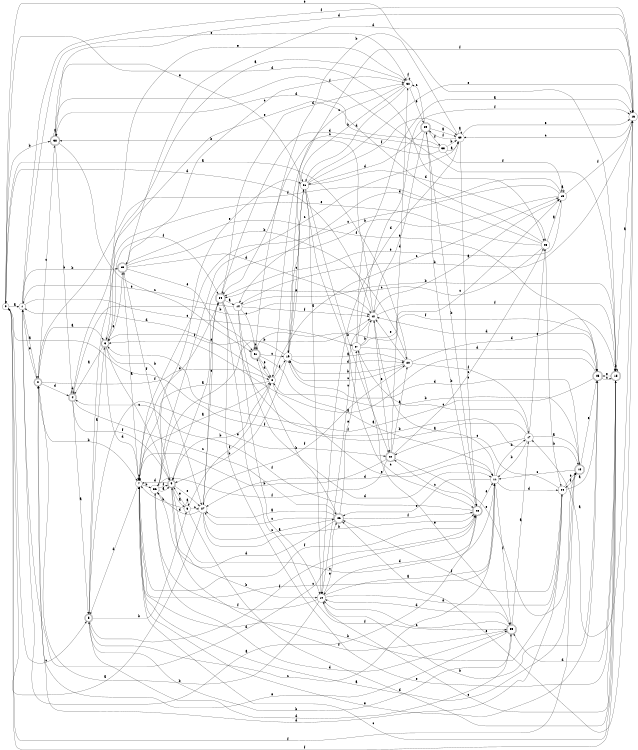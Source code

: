 digraph n32_7 {
__start0 [label="" shape="none"];

rankdir=LR;
size="8,5";

s0 [style="filled", color="black", fillcolor="white" shape="circle", label="0"];
s1 [style="filled", color="black", fillcolor="white" shape="circle", label="1"];
s2 [style="rounded,filled", color="black", fillcolor="white" shape="doublecircle", label="2"];
s3 [style="rounded,filled", color="black", fillcolor="white" shape="doublecircle", label="3"];
s4 [style="rounded,filled", color="black", fillcolor="white" shape="doublecircle", label="4"];
s5 [style="rounded,filled", color="black", fillcolor="white" shape="doublecircle", label="5"];
s6 [style="filled", color="black", fillcolor="white" shape="circle", label="6"];
s7 [style="filled", color="black", fillcolor="white" shape="circle", label="7"];
s8 [style="filled", color="black", fillcolor="white" shape="circle", label="8"];
s9 [style="rounded,filled", color="black", fillcolor="white" shape="doublecircle", label="9"];
s10 [style="filled", color="black", fillcolor="white" shape="circle", label="10"];
s11 [style="filled", color="black", fillcolor="white" shape="circle", label="11"];
s12 [style="filled", color="black", fillcolor="white" shape="circle", label="12"];
s13 [style="filled", color="black", fillcolor="white" shape="circle", label="13"];
s14 [style="filled", color="black", fillcolor="white" shape="circle", label="14"];
s15 [style="rounded,filled", color="black", fillcolor="white" shape="doublecircle", label="15"];
s16 [style="filled", color="black", fillcolor="white" shape="circle", label="16"];
s17 [style="filled", color="black", fillcolor="white" shape="circle", label="17"];
s18 [style="rounded,filled", color="black", fillcolor="white" shape="doublecircle", label="18"];
s19 [style="filled", color="black", fillcolor="white" shape="circle", label="19"];
s20 [style="filled", color="black", fillcolor="white" shape="circle", label="20"];
s21 [style="filled", color="black", fillcolor="white" shape="circle", label="21"];
s22 [style="rounded,filled", color="black", fillcolor="white" shape="doublecircle", label="22"];
s23 [style="filled", color="black", fillcolor="white" shape="circle", label="23"];
s24 [style="filled", color="black", fillcolor="white" shape="circle", label="24"];
s25 [style="rounded,filled", color="black", fillcolor="white" shape="doublecircle", label="25"];
s26 [style="rounded,filled", color="black", fillcolor="white" shape="doublecircle", label="26"];
s27 [style="filled", color="black", fillcolor="white" shape="circle", label="27"];
s28 [style="rounded,filled", color="black", fillcolor="white" shape="doublecircle", label="28"];
s29 [style="rounded,filled", color="black", fillcolor="white" shape="doublecircle", label="29"];
s30 [style="filled", color="black", fillcolor="white" shape="circle", label="30"];
s31 [style="rounded,filled", color="black", fillcolor="white" shape="doublecircle", label="31"];
s32 [style="filled", color="black", fillcolor="white" shape="circle", label="32"];
s33 [style="filled", color="black", fillcolor="white" shape="circle", label="33"];
s34 [style="rounded,filled", color="black", fillcolor="white" shape="doublecircle", label="34"];
s35 [style="rounded,filled", color="black", fillcolor="white" shape="doublecircle", label="35"];
s36 [style="filled", color="black", fillcolor="white" shape="circle", label="36"];
s37 [style="filled", color="black", fillcolor="white" shape="circle", label="37"];
s38 [style="rounded,filled", color="black", fillcolor="white" shape="doublecircle", label="38"];
s39 [style="rounded,filled", color="black", fillcolor="white" shape="doublecircle", label="39"];
s0 -> s1 [label="a"];
s0 -> s38 [label="b"];
s0 -> s5 [label="c"];
s0 -> s23 [label="d"];
s0 -> s15 [label="e"];
s0 -> s18 [label="f"];
s1 -> s2 [label="a"];
s1 -> s39 [label="b"];
s1 -> s37 [label="c"];
s1 -> s28 [label="d"];
s1 -> s32 [label="e"];
s1 -> s16 [label="f"];
s2 -> s3 [label="a"];
s2 -> s7 [label="b"];
s2 -> s38 [label="c"];
s2 -> s4 [label="d"];
s2 -> s1 [label="e"];
s2 -> s8 [label="f"];
s3 -> s4 [label="a"];
s3 -> s27 [label="b"];
s3 -> s9 [label="c"];
s3 -> s7 [label="d"];
s3 -> s39 [label="e"];
s3 -> s34 [label="f"];
s4 -> s5 [label="a"];
s4 -> s12 [label="b"];
s4 -> s26 [label="c"];
s4 -> s4 [label="d"];
s4 -> s32 [label="e"];
s4 -> s9 [label="f"];
s5 -> s3 [label="a"];
s5 -> s6 [label="b"];
s5 -> s11 [label="c"];
s5 -> s35 [label="d"];
s5 -> s22 [label="e"];
s5 -> s28 [label="f"];
s6 -> s6 [label="a"];
s6 -> s7 [label="b"];
s6 -> s27 [label="c"];
s6 -> s15 [label="d"];
s6 -> s9 [label="e"];
s6 -> s8 [label="f"];
s7 -> s8 [label="a"];
s7 -> s36 [label="b"];
s7 -> s7 [label="c"];
s7 -> s5 [label="d"];
s7 -> s34 [label="e"];
s7 -> s28 [label="f"];
s8 -> s7 [label="a"];
s8 -> s9 [label="b"];
s8 -> s13 [label="c"];
s8 -> s1 [label="d"];
s8 -> s11 [label="e"];
s8 -> s19 [label="f"];
s9 -> s6 [label="a"];
s9 -> s10 [label="b"];
s9 -> s11 [label="c"];
s9 -> s7 [label="d"];
s9 -> s27 [label="e"];
s9 -> s39 [label="f"];
s10 -> s11 [label="a"];
s10 -> s2 [label="b"];
s10 -> s15 [label="c"];
s10 -> s24 [label="d"];
s10 -> s26 [label="e"];
s10 -> s36 [label="f"];
s11 -> s12 [label="a"];
s11 -> s17 [label="b"];
s11 -> s7 [label="c"];
s11 -> s24 [label="d"];
s11 -> s26 [label="e"];
s11 -> s35 [label="f"];
s12 -> s13 [label="a"];
s12 -> s38 [label="b"];
s12 -> s10 [label="c"];
s12 -> s0 [label="d"];
s12 -> s22 [label="e"];
s12 -> s15 [label="f"];
s13 -> s13 [label="a"];
s13 -> s9 [label="b"];
s13 -> s7 [label="c"];
s13 -> s14 [label="d"];
s13 -> s34 [label="e"];
s13 -> s16 [label="f"];
s14 -> s10 [label="a"];
s14 -> s15 [label="b"];
s14 -> s31 [label="c"];
s14 -> s11 [label="d"];
s14 -> s1 [label="e"];
s14 -> s12 [label="f"];
s15 -> s16 [label="a"];
s15 -> s15 [label="b"];
s15 -> s7 [label="c"];
s15 -> s35 [label="d"];
s15 -> s25 [label="e"];
s15 -> s0 [label="f"];
s16 -> s17 [label="a"];
s16 -> s14 [label="b"];
s16 -> s30 [label="c"];
s16 -> s39 [label="d"];
s16 -> s26 [label="e"];
s16 -> s19 [label="f"];
s17 -> s18 [label="a"];
s17 -> s11 [label="b"];
s17 -> s37 [label="c"];
s17 -> s27 [label="d"];
s17 -> s23 [label="e"];
s17 -> s0 [label="f"];
s18 -> s7 [label="a"];
s18 -> s8 [label="b"];
s18 -> s11 [label="c"];
s18 -> s19 [label="d"];
s18 -> s25 [label="e"];
s18 -> s24 [label="f"];
s19 -> s20 [label="a"];
s19 -> s9 [label="b"];
s19 -> s21 [label="c"];
s19 -> s20 [label="d"];
s19 -> s21 [label="e"];
s19 -> s3 [label="f"];
s20 -> s0 [label="a"];
s20 -> s19 [label="b"];
s20 -> s19 [label="c"];
s20 -> s15 [label="d"];
s20 -> s12 [label="e"];
s20 -> s17 [label="f"];
s21 -> s10 [label="a"];
s21 -> s22 [label="b"];
s21 -> s28 [label="c"];
s21 -> s23 [label="d"];
s21 -> s16 [label="e"];
s21 -> s30 [label="f"];
s22 -> s20 [label="a"];
s22 -> s7 [label="b"];
s22 -> s23 [label="c"];
s22 -> s32 [label="d"];
s22 -> s18 [label="e"];
s22 -> s36 [label="f"];
s23 -> s13 [label="a"];
s23 -> s24 [label="b"];
s23 -> s34 [label="c"];
s23 -> s38 [label="d"];
s23 -> s3 [label="e"];
s23 -> s2 [label="f"];
s24 -> s25 [label="a"];
s24 -> s7 [label="b"];
s24 -> s22 [label="c"];
s24 -> s2 [label="d"];
s24 -> s18 [label="e"];
s24 -> s26 [label="f"];
s25 -> s3 [label="a"];
s25 -> s10 [label="b"];
s25 -> s15 [label="c"];
s25 -> s12 [label="d"];
s25 -> s7 [label="e"];
s25 -> s3 [label="f"];
s26 -> s27 [label="a"];
s26 -> s31 [label="b"];
s26 -> s27 [label="c"];
s26 -> s36 [label="d"];
s26 -> s37 [label="e"];
s26 -> s28 [label="f"];
s27 -> s0 [label="a"];
s27 -> s28 [label="b"];
s27 -> s26 [label="c"];
s27 -> s36 [label="d"];
s27 -> s34 [label="e"];
s27 -> s20 [label="f"];
s28 -> s1 [label="a"];
s28 -> s29 [label="b"];
s28 -> s22 [label="c"];
s28 -> s10 [label="d"];
s28 -> s11 [label="e"];
s28 -> s4 [label="f"];
s29 -> s30 [label="a"];
s29 -> s28 [label="b"];
s29 -> s32 [label="c"];
s29 -> s21 [label="d"];
s29 -> s12 [label="e"];
s29 -> s33 [label="f"];
s30 -> s30 [label="a"];
s30 -> s31 [label="b"];
s30 -> s28 [label="c"];
s30 -> s10 [label="d"];
s30 -> s16 [label="e"];
s30 -> s29 [label="f"];
s31 -> s11 [label="a"];
s31 -> s31 [label="b"];
s31 -> s19 [label="c"];
s31 -> s8 [label="d"];
s31 -> s8 [label="e"];
s31 -> s25 [label="f"];
s32 -> s3 [label="a"];
s32 -> s19 [label="b"];
s32 -> s8 [label="c"];
s32 -> s21 [label="d"];
s32 -> s29 [label="e"];
s32 -> s32 [label="f"];
s33 -> s30 [label="a"];
s33 -> s30 [label="b"];
s33 -> s34 [label="c"];
s33 -> s34 [label="d"];
s33 -> s5 [label="e"];
s33 -> s13 [label="f"];
s34 -> s14 [label="a"];
s34 -> s18 [label="b"];
s34 -> s27 [label="c"];
s34 -> s32 [label="d"];
s34 -> s15 [label="e"];
s34 -> s35 [label="f"];
s35 -> s17 [label="a"];
s35 -> s5 [label="b"];
s35 -> s10 [label="c"];
s35 -> s10 [label="d"];
s35 -> s2 [label="e"];
s35 -> s9 [label="f"];
s36 -> s9 [label="a"];
s36 -> s12 [label="b"];
s36 -> s30 [label="c"];
s36 -> s35 [label="d"];
s36 -> s21 [label="e"];
s36 -> s9 [label="f"];
s37 -> s16 [label="a"];
s37 -> s12 [label="b"];
s37 -> s13 [label="c"];
s37 -> s25 [label="d"];
s37 -> s35 [label="e"];
s37 -> s16 [label="f"];
s38 -> s38 [label="a"];
s38 -> s4 [label="b"];
s38 -> s31 [label="c"];
s38 -> s16 [label="d"];
s38 -> s21 [label="e"];
s38 -> s15 [label="f"];
s39 -> s7 [label="a"];
s39 -> s20 [label="b"];
s39 -> s32 [label="c"];
s39 -> s12 [label="d"];
s39 -> s31 [label="e"];
s39 -> s25 [label="f"];

}